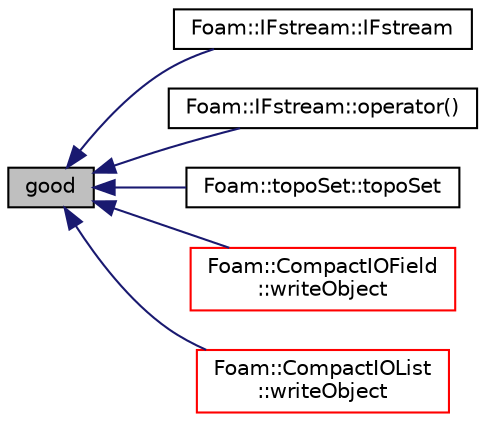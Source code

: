 digraph "good"
{
  bgcolor="transparent";
  edge [fontname="Helvetica",fontsize="10",labelfontname="Helvetica",labelfontsize="10"];
  node [fontname="Helvetica",fontsize="10",shape=record];
  rankdir="LR";
  Node1 [label="good",height=0.2,width=0.4,color="black", fillcolor="grey75", style="filled", fontcolor="black"];
  Node1 -> Node2 [dir="back",color="midnightblue",fontsize="10",style="solid",fontname="Helvetica"];
  Node2 [label="Foam::IFstream::IFstream",height=0.2,width=0.4,color="black",URL="$a01044.html#ab2c39d01f52ff1e9838f87d4df095772",tooltip="Construct from pathname. "];
  Node1 -> Node3 [dir="back",color="midnightblue",fontsize="10",style="solid",fontname="Helvetica"];
  Node3 [label="Foam::IFstream::operator()",height=0.2,width=0.4,color="black",URL="$a01044.html#a4b12445168d89f95540b33fd00b59531",tooltip="Return a non-const reference to const IFstream. "];
  Node1 -> Node4 [dir="back",color="midnightblue",fontsize="10",style="solid",fontname="Helvetica"];
  Node4 [label="Foam::topoSet::topoSet",height=0.2,width=0.4,color="black",URL="$a02725.html#a7f2725dedd181d160c28699ed51ac090",tooltip="Construct from IOobject as explicitly passed type. "];
  Node1 -> Node5 [dir="back",color="midnightblue",fontsize="10",style="solid",fontname="Helvetica"];
  Node5 [label="Foam::CompactIOField\l::writeObject",height=0.2,width=0.4,color="red",URL="$a00316.html#a25cce2a2cb8ccf489894549d23b116c8",tooltip="Write using given format, version and compression. "];
  Node1 -> Node6 [dir="back",color="midnightblue",fontsize="10",style="solid",fontname="Helvetica"];
  Node6 [label="Foam::CompactIOList\l::writeObject",height=0.2,width=0.4,color="red",URL="$a00317.html#a25cce2a2cb8ccf489894549d23b116c8",tooltip="Write using given format, version and compression. "];
}
